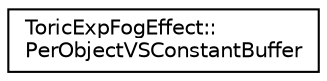digraph "Graphical Class Hierarchy"
{
 // LATEX_PDF_SIZE
  edge [fontname="Helvetica",fontsize="10",labelfontname="Helvetica",labelfontsize="10"];
  node [fontname="Helvetica",fontsize="10",shape=record];
  rankdir="LR";
  Node0 [label="ToricExpFogEffect::\lPerObjectVSConstantBuffer",height=0.2,width=0.4,color="black", fillcolor="white", style="filled",URL="$struct_toric_exp_fog_effect_1_1_per_object_v_s_constant_buffer.html",tooltip=" "];
}
